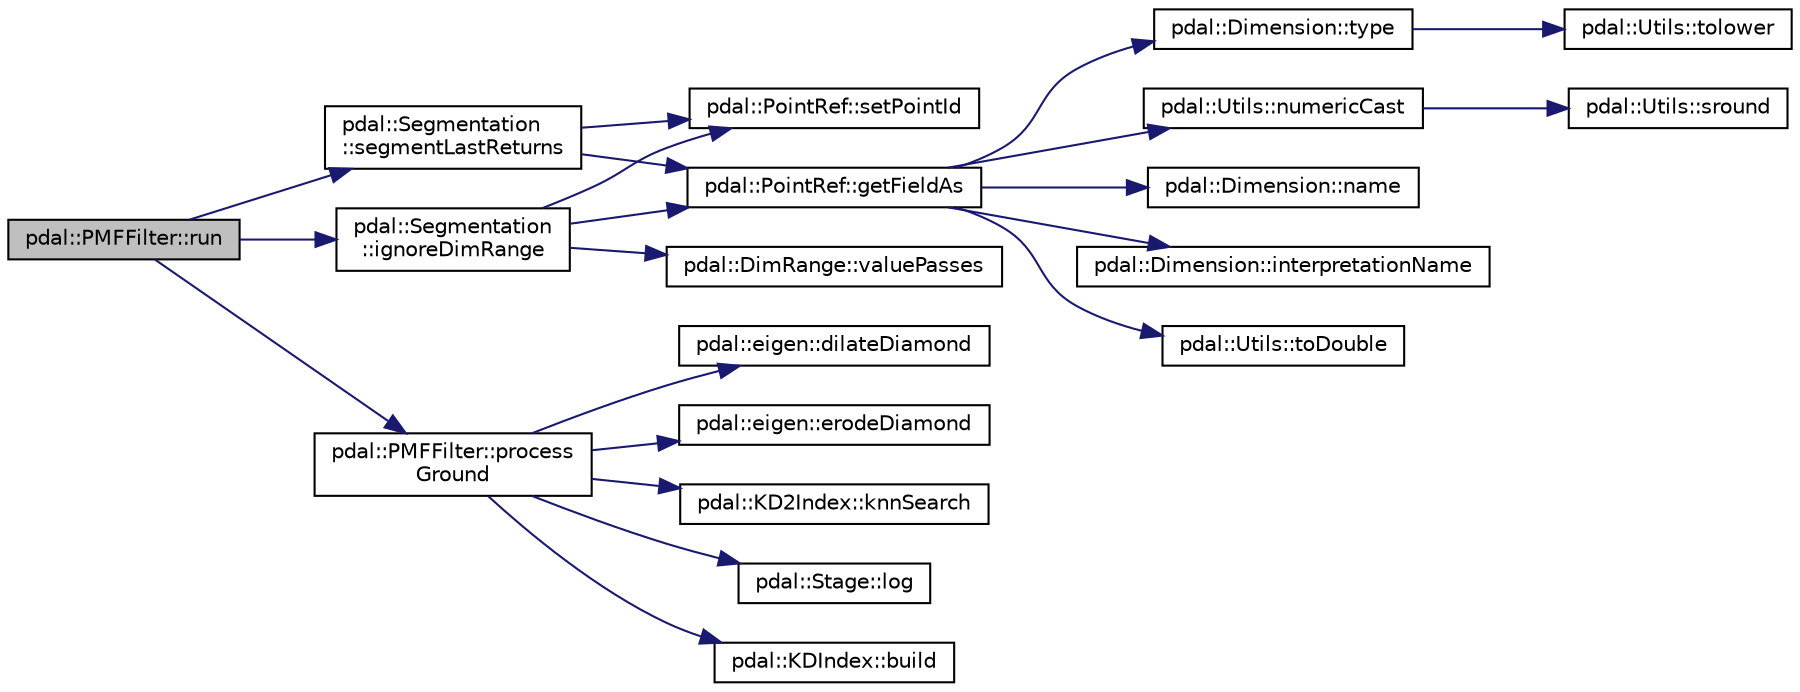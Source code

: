 digraph "pdal::PMFFilter::run"
{
  edge [fontname="Helvetica",fontsize="10",labelfontname="Helvetica",labelfontsize="10"];
  node [fontname="Helvetica",fontsize="10",shape=record];
  rankdir="LR";
  Node1 [label="pdal::PMFFilter::run",height=0.2,width=0.4,color="black", fillcolor="grey75", style="filled", fontcolor="black"];
  Node1 -> Node2 [color="midnightblue",fontsize="10",style="solid",fontname="Helvetica"];
  Node2 [label="pdal::Segmentation\l::ignoreDimRange",height=0.2,width=0.4,color="black", fillcolor="white", style="filled",URL="$namespacepdal_1_1Segmentation.html#a15de8d5069f29339cdf7a78679e83344"];
  Node2 -> Node3 [color="midnightblue",fontsize="10",style="solid",fontname="Helvetica"];
  Node3 [label="pdal::PointRef::setPointId",height=0.2,width=0.4,color="black", fillcolor="white", style="filled",URL="$classpdal_1_1PointRef.html#af2252f383598b06c0756a6f0e9bad258"];
  Node2 -> Node4 [color="midnightblue",fontsize="10",style="solid",fontname="Helvetica"];
  Node4 [label="pdal::DimRange::valuePasses",height=0.2,width=0.4,color="black", fillcolor="white", style="filled",URL="$structpdal_1_1DimRange.html#a878e6c8be56223e3f5c9dbcb9587b8ae"];
  Node2 -> Node5 [color="midnightblue",fontsize="10",style="solid",fontname="Helvetica"];
  Node5 [label="pdal::PointRef::getFieldAs",height=0.2,width=0.4,color="black", fillcolor="white", style="filled",URL="$classpdal_1_1PointRef.html#a4038a597d11918978943e286d58cd4c5"];
  Node5 -> Node6 [color="midnightblue",fontsize="10",style="solid",fontname="Helvetica"];
  Node6 [label="pdal::Dimension::type",height=0.2,width=0.4,color="black", fillcolor="white", style="filled",URL="$namespacepdal_1_1Dimension.html#a880d689fed54aa3ded6f88c9e058c5d2"];
  Node6 -> Node7 [color="midnightblue",fontsize="10",style="solid",fontname="Helvetica"];
  Node7 [label="pdal::Utils::tolower",height=0.2,width=0.4,color="black", fillcolor="white", style="filled",URL="$namespacepdal_1_1Utils.html#a5268937cf695835e55392f752dc02cb2"];
  Node5 -> Node8 [color="midnightblue",fontsize="10",style="solid",fontname="Helvetica"];
  Node8 [label="pdal::Utils::numericCast",height=0.2,width=0.4,color="black", fillcolor="white", style="filled",URL="$namespacepdal_1_1Utils.html#a33d614ac71aa03aaa5c10a242c4d14ac"];
  Node8 -> Node9 [color="midnightblue",fontsize="10",style="solid",fontname="Helvetica"];
  Node9 [label="pdal::Utils::sround",height=0.2,width=0.4,color="black", fillcolor="white", style="filled",URL="$namespacepdal_1_1Utils.html#a06833597f1fc4287966cfa0867128e59"];
  Node5 -> Node10 [color="midnightblue",fontsize="10",style="solid",fontname="Helvetica"];
  Node10 [label="pdal::Dimension::name",height=0.2,width=0.4,color="black", fillcolor="white", style="filled",URL="$namespacepdal_1_1Dimension.html#af3176b0b7e6b4be000317846cf7c2718"];
  Node5 -> Node11 [color="midnightblue",fontsize="10",style="solid",fontname="Helvetica"];
  Node11 [label="pdal::Dimension::interpretationName",height=0.2,width=0.4,color="black", fillcolor="white", style="filled",URL="$namespacepdal_1_1Dimension.html#acc41232ae1e707d6c928ffb9a56592d3"];
  Node5 -> Node12 [color="midnightblue",fontsize="10",style="solid",fontname="Helvetica"];
  Node12 [label="pdal::Utils::toDouble",height=0.2,width=0.4,color="black", fillcolor="white", style="filled",URL="$namespacepdal_1_1Utils.html#a9b5b9ef216d7036c7cb36d219af17925"];
  Node1 -> Node13 [color="midnightblue",fontsize="10",style="solid",fontname="Helvetica"];
  Node13 [label="pdal::PMFFilter::process\lGround",height=0.2,width=0.4,color="black", fillcolor="white", style="filled",URL="$classpdal_1_1PMFFilter.html#a95bf260add76b94ebbaed325d4277c53"];
  Node13 -> Node14 [color="midnightblue",fontsize="10",style="solid",fontname="Helvetica"];
  Node14 [label="pdal::KDIndex::build",height=0.2,width=0.4,color="black", fillcolor="white", style="filled",URL="$classpdal_1_1KDIndex.html#ad179eda54c39330a0e06ec2bebee9c26"];
  Node13 -> Node15 [color="midnightblue",fontsize="10",style="solid",fontname="Helvetica"];
  Node15 [label="pdal::eigen::dilateDiamond",height=0.2,width=0.4,color="black", fillcolor="white", style="filled",URL="$namespacepdal_1_1eigen.html#a0d6815d7fd34883bed5d5161281f2f90"];
  Node13 -> Node16 [color="midnightblue",fontsize="10",style="solid",fontname="Helvetica"];
  Node16 [label="pdal::eigen::erodeDiamond",height=0.2,width=0.4,color="black", fillcolor="white", style="filled",URL="$namespacepdal_1_1eigen.html#a78a0eed5d6753db18fc57da7ce6c2661"];
  Node13 -> Node17 [color="midnightblue",fontsize="10",style="solid",fontname="Helvetica"];
  Node17 [label="pdal::KD2Index::knnSearch",height=0.2,width=0.4,color="black", fillcolor="white", style="filled",URL="$classpdal_1_1KD2Index.html#a2a6be63ecca658fabb575ff70ac4cc41"];
  Node13 -> Node18 [color="midnightblue",fontsize="10",style="solid",fontname="Helvetica"];
  Node18 [label="pdal::Stage::log",height=0.2,width=0.4,color="black", fillcolor="white", style="filled",URL="$classpdal_1_1Stage.html#ae8c29817e14d7cda53fdcbb23102d872"];
  Node1 -> Node19 [color="midnightblue",fontsize="10",style="solid",fontname="Helvetica"];
  Node19 [label="pdal::Segmentation\l::segmentLastReturns",height=0.2,width=0.4,color="black", fillcolor="white", style="filled",URL="$namespacepdal_1_1Segmentation.html#a4f02e4a44fabec61f58b3532f0652bc5"];
  Node19 -> Node3 [color="midnightblue",fontsize="10",style="solid",fontname="Helvetica"];
  Node19 -> Node5 [color="midnightblue",fontsize="10",style="solid",fontname="Helvetica"];
}
